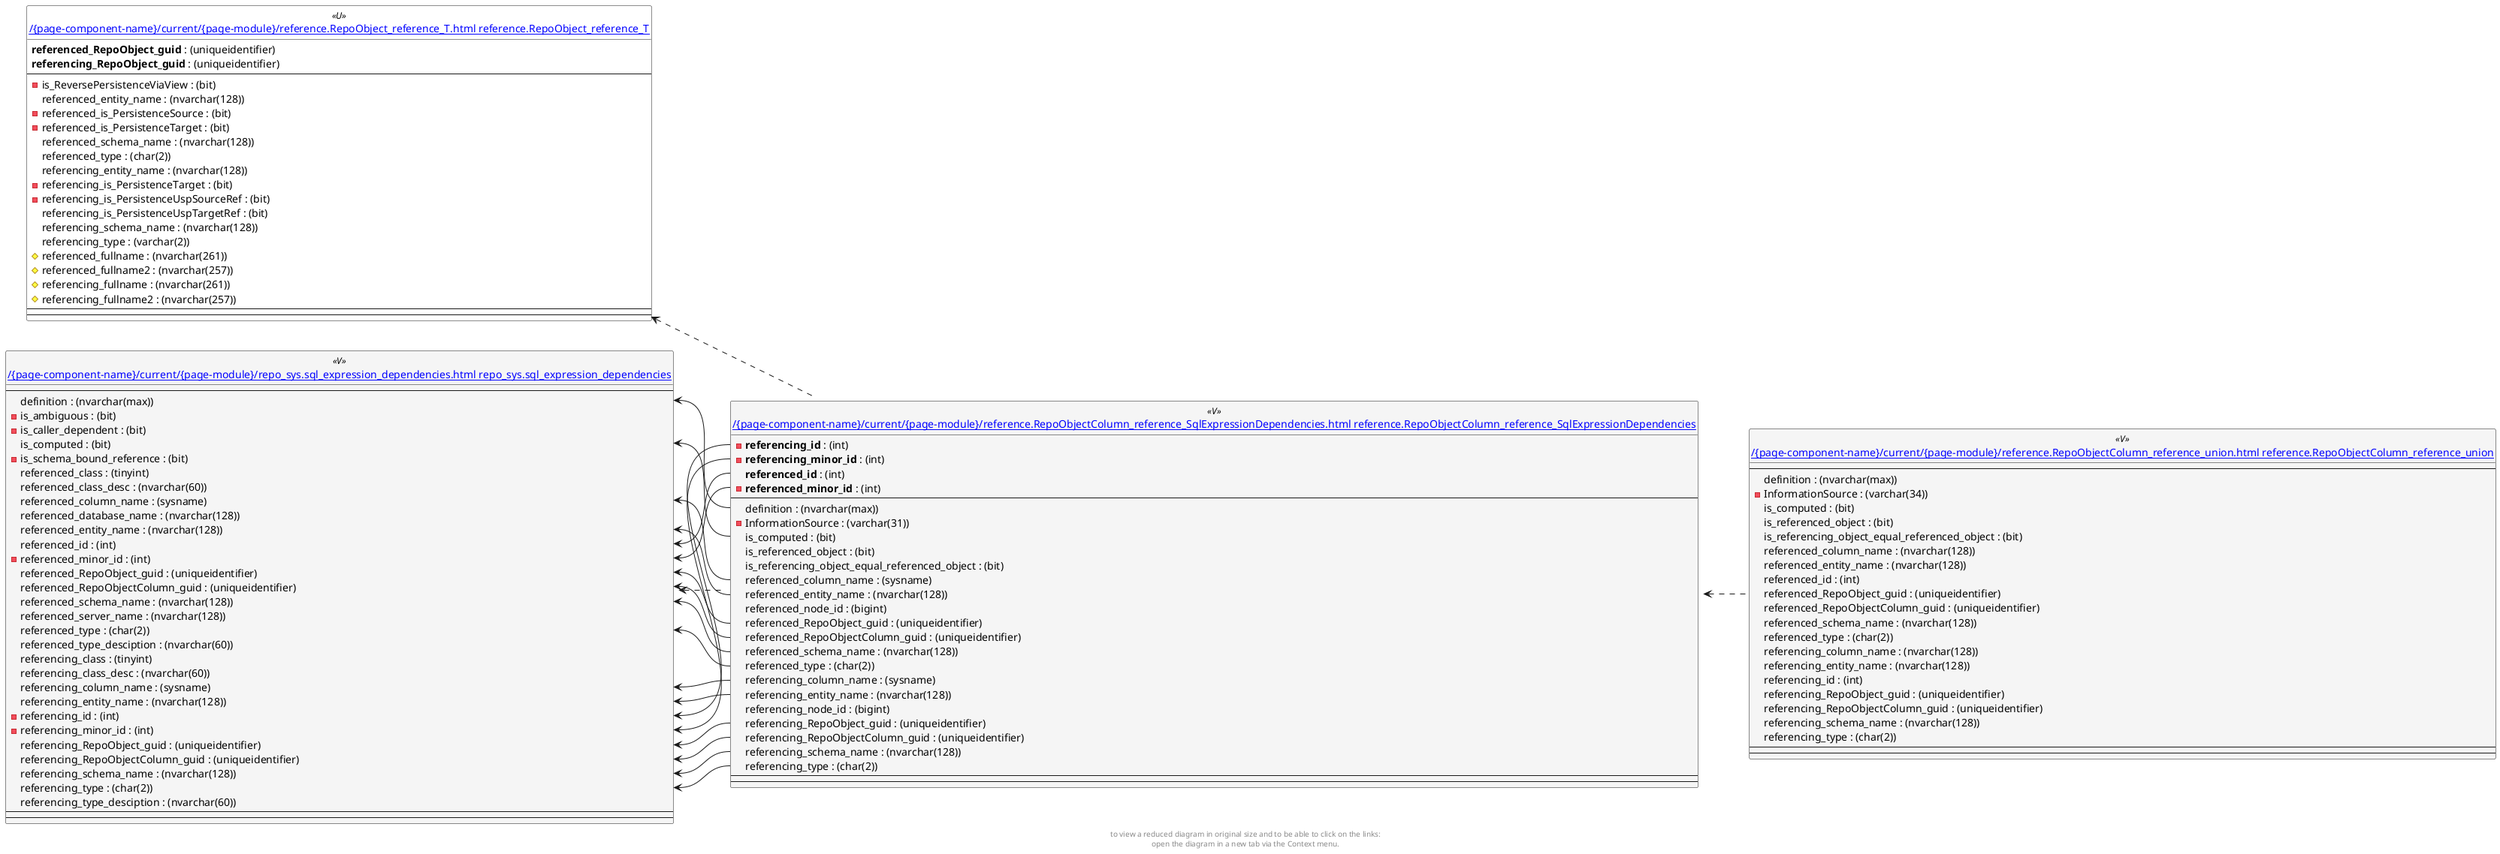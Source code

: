 @startuml
left to right direction
'top to bottom direction
hide circle
'avoide "." issues:
set namespaceSeparator none


skinparam class {
  BackgroundColor White
  BackgroundColor<<FN>> Yellow
  BackgroundColor<<FS>> Yellow
  BackgroundColor<<FT>> LightGray
  BackgroundColor<<IF>> Yellow
  BackgroundColor<<IS>> Yellow
  BackgroundColor<<P>> Aqua
  BackgroundColor<<PC>> Aqua
  BackgroundColor<<SN>> Yellow
  BackgroundColor<<SO>> SlateBlue
  BackgroundColor<<TF>> LightGray
  BackgroundColor<<TR>> Tomato
  BackgroundColor<<U>> White
  BackgroundColor<<V>> WhiteSmoke
  BackgroundColor<<X>> Aqua
}


entity "[[{site-url}/{page-component-name}/current/{page-module}/reference.RepoObject_reference_T.html reference.RepoObject_reference_T]]" as reference.RepoObject_reference_T << U >> {
  **referenced_RepoObject_guid** : (uniqueidentifier)
  **referencing_RepoObject_guid** : (uniqueidentifier)
  --
  - is_ReversePersistenceViaView : (bit)
  referenced_entity_name : (nvarchar(128))
  - referenced_is_PersistenceSource : (bit)
  - referenced_is_PersistenceTarget : (bit)
  referenced_schema_name : (nvarchar(128))
  referenced_type : (char(2))
  referencing_entity_name : (nvarchar(128))
  - referencing_is_PersistenceTarget : (bit)
  - referencing_is_PersistenceUspSourceRef : (bit)
  referencing_is_PersistenceUspTargetRef : (bit)
  referencing_schema_name : (nvarchar(128))
  referencing_type : (varchar(2))
  # referenced_fullname : (nvarchar(261))
  # referenced_fullname2 : (nvarchar(257))
  # referencing_fullname : (nvarchar(261))
  # referencing_fullname2 : (nvarchar(257))
  --
  --
}

entity "[[{site-url}/{page-component-name}/current/{page-module}/reference.RepoObjectColumn_reference_SqlExpressionDependencies.html reference.RepoObjectColumn_reference_SqlExpressionDependencies]]" as reference.RepoObjectColumn_reference_SqlExpressionDependencies << V >> {
  - **referencing_id** : (int)
  - **referencing_minor_id** : (int)
  **referenced_id** : (int)
  - **referenced_minor_id** : (int)
  --
  definition : (nvarchar(max))
  - InformationSource : (varchar(31))
  is_computed : (bit)
  is_referenced_object : (bit)
  is_referencing_object_equal_referenced_object : (bit)
  referenced_column_name : (sysname)
  referenced_entity_name : (nvarchar(128))
  referenced_node_id : (bigint)
  referenced_RepoObject_guid : (uniqueidentifier)
  referenced_RepoObjectColumn_guid : (uniqueidentifier)
  referenced_schema_name : (nvarchar(128))
  referenced_type : (char(2))
  referencing_column_name : (sysname)
  referencing_entity_name : (nvarchar(128))
  referencing_node_id : (bigint)
  referencing_RepoObject_guid : (uniqueidentifier)
  referencing_RepoObjectColumn_guid : (uniqueidentifier)
  referencing_schema_name : (nvarchar(128))
  referencing_type : (char(2))
  --
  --
}

entity "[[{site-url}/{page-component-name}/current/{page-module}/reference.RepoObjectColumn_reference_union.html reference.RepoObjectColumn_reference_union]]" as reference.RepoObjectColumn_reference_union << V >> {
  --
  definition : (nvarchar(max))
  - InformationSource : (varchar(34))
  is_computed : (bit)
  is_referenced_object : (bit)
  is_referencing_object_equal_referenced_object : (bit)
  referenced_column_name : (nvarchar(128))
  referenced_entity_name : (nvarchar(128))
  referenced_id : (int)
  referenced_RepoObject_guid : (uniqueidentifier)
  referenced_RepoObjectColumn_guid : (uniqueidentifier)
  referenced_schema_name : (nvarchar(128))
  referenced_type : (char(2))
  referencing_column_name : (nvarchar(128))
  referencing_entity_name : (nvarchar(128))
  referencing_id : (int)
  referencing_RepoObject_guid : (uniqueidentifier)
  referencing_RepoObjectColumn_guid : (uniqueidentifier)
  referencing_schema_name : (nvarchar(128))
  referencing_type : (char(2))
  --
  --
}

entity "[[{site-url}/{page-component-name}/current/{page-module}/repo_sys.sql_expression_dependencies.html repo_sys.sql_expression_dependencies]]" as repo_sys.sql_expression_dependencies << V >> {
  --
  definition : (nvarchar(max))
  - is_ambiguous : (bit)
  - is_caller_dependent : (bit)
  is_computed : (bit)
  - is_schema_bound_reference : (bit)
  referenced_class : (tinyint)
  referenced_class_desc : (nvarchar(60))
  referenced_column_name : (sysname)
  referenced_database_name : (nvarchar(128))
  referenced_entity_name : (nvarchar(128))
  referenced_id : (int)
  - referenced_minor_id : (int)
  referenced_RepoObject_guid : (uniqueidentifier)
  referenced_RepoObjectColumn_guid : (uniqueidentifier)
  referenced_schema_name : (nvarchar(128))
  referenced_server_name : (nvarchar(128))
  referenced_type : (char(2))
  referenced_type_desciption : (nvarchar(60))
  referencing_class : (tinyint)
  referencing_class_desc : (nvarchar(60))
  referencing_column_name : (sysname)
  referencing_entity_name : (nvarchar(128))
  - referencing_id : (int)
  - referencing_minor_id : (int)
  referencing_RepoObject_guid : (uniqueidentifier)
  referencing_RepoObjectColumn_guid : (uniqueidentifier)
  referencing_schema_name : (nvarchar(128))
  referencing_type : (char(2))
  referencing_type_desciption : (nvarchar(60))
  --
  --
}

reference.RepoObject_reference_T <.. reference.RepoObjectColumn_reference_SqlExpressionDependencies
reference.RepoObjectColumn_reference_SqlExpressionDependencies <.. reference.RepoObjectColumn_reference_union
repo_sys.sql_expression_dependencies <.. reference.RepoObjectColumn_reference_SqlExpressionDependencies
repo_sys.sql_expression_dependencies::definition <-- reference.RepoObjectColumn_reference_SqlExpressionDependencies::definition
repo_sys.sql_expression_dependencies::is_computed <-- reference.RepoObjectColumn_reference_SqlExpressionDependencies::is_computed
repo_sys.sql_expression_dependencies::referenced_column_name <-- reference.RepoObjectColumn_reference_SqlExpressionDependencies::referenced_column_name
repo_sys.sql_expression_dependencies::referenced_entity_name <-- reference.RepoObjectColumn_reference_SqlExpressionDependencies::referenced_entity_name
repo_sys.sql_expression_dependencies::referenced_id <-- reference.RepoObjectColumn_reference_SqlExpressionDependencies::referenced_id
repo_sys.sql_expression_dependencies::referenced_minor_id <-- reference.RepoObjectColumn_reference_SqlExpressionDependencies::referenced_minor_id
repo_sys.sql_expression_dependencies::referenced_RepoObject_guid <-- reference.RepoObjectColumn_reference_SqlExpressionDependencies::referenced_RepoObject_guid
repo_sys.sql_expression_dependencies::referenced_RepoObjectColumn_guid <-- reference.RepoObjectColumn_reference_SqlExpressionDependencies::referenced_RepoObjectColumn_guid
repo_sys.sql_expression_dependencies::referenced_schema_name <-- reference.RepoObjectColumn_reference_SqlExpressionDependencies::referenced_schema_name
repo_sys.sql_expression_dependencies::referenced_type <-- reference.RepoObjectColumn_reference_SqlExpressionDependencies::referenced_type
repo_sys.sql_expression_dependencies::referencing_column_name <-- reference.RepoObjectColumn_reference_SqlExpressionDependencies::referencing_column_name
repo_sys.sql_expression_dependencies::referencing_entity_name <-- reference.RepoObjectColumn_reference_SqlExpressionDependencies::referencing_entity_name
repo_sys.sql_expression_dependencies::referencing_id <-- reference.RepoObjectColumn_reference_SqlExpressionDependencies::referencing_id
repo_sys.sql_expression_dependencies::referencing_minor_id <-- reference.RepoObjectColumn_reference_SqlExpressionDependencies::referencing_minor_id
repo_sys.sql_expression_dependencies::referencing_RepoObject_guid <-- reference.RepoObjectColumn_reference_SqlExpressionDependencies::referencing_RepoObject_guid
repo_sys.sql_expression_dependencies::referencing_RepoObjectColumn_guid <-- reference.RepoObjectColumn_reference_SqlExpressionDependencies::referencing_RepoObjectColumn_guid
repo_sys.sql_expression_dependencies::referencing_schema_name <-- reference.RepoObjectColumn_reference_SqlExpressionDependencies::referencing_schema_name
repo_sys.sql_expression_dependencies::referencing_type <-- reference.RepoObjectColumn_reference_SqlExpressionDependencies::referencing_type
footer
to view a reduced diagram in original size and to be able to click on the links:
open the diagram in a new tab via the Context menu.
end footer

@enduml

